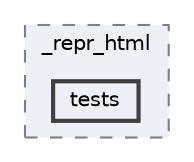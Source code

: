 digraph "/home/jam/Research/IRES-2025/dev/src/llm-scripts/testing/hypothesis-testing/hyp-env/lib/python3.12/site-packages/sklearn/utils/_repr_html/tests"
{
 // LATEX_PDF_SIZE
  bgcolor="transparent";
  edge [fontname=Helvetica,fontsize=10,labelfontname=Helvetica,labelfontsize=10];
  node [fontname=Helvetica,fontsize=10,shape=box,height=0.2,width=0.4];
  compound=true
  subgraph clusterdir_4eb1845fb516cba9302e49dafdac5ab0 {
    graph [ bgcolor="#edf0f7", pencolor="grey50", label="_repr_html", fontname=Helvetica,fontsize=10 style="filled,dashed", URL="dir_4eb1845fb516cba9302e49dafdac5ab0.html",tooltip=""]
  dir_53c0e69f755abefde789612aa78ca183 [label="tests", fillcolor="#edf0f7", color="grey25", style="filled,bold", URL="dir_53c0e69f755abefde789612aa78ca183.html",tooltip=""];
  }
}
